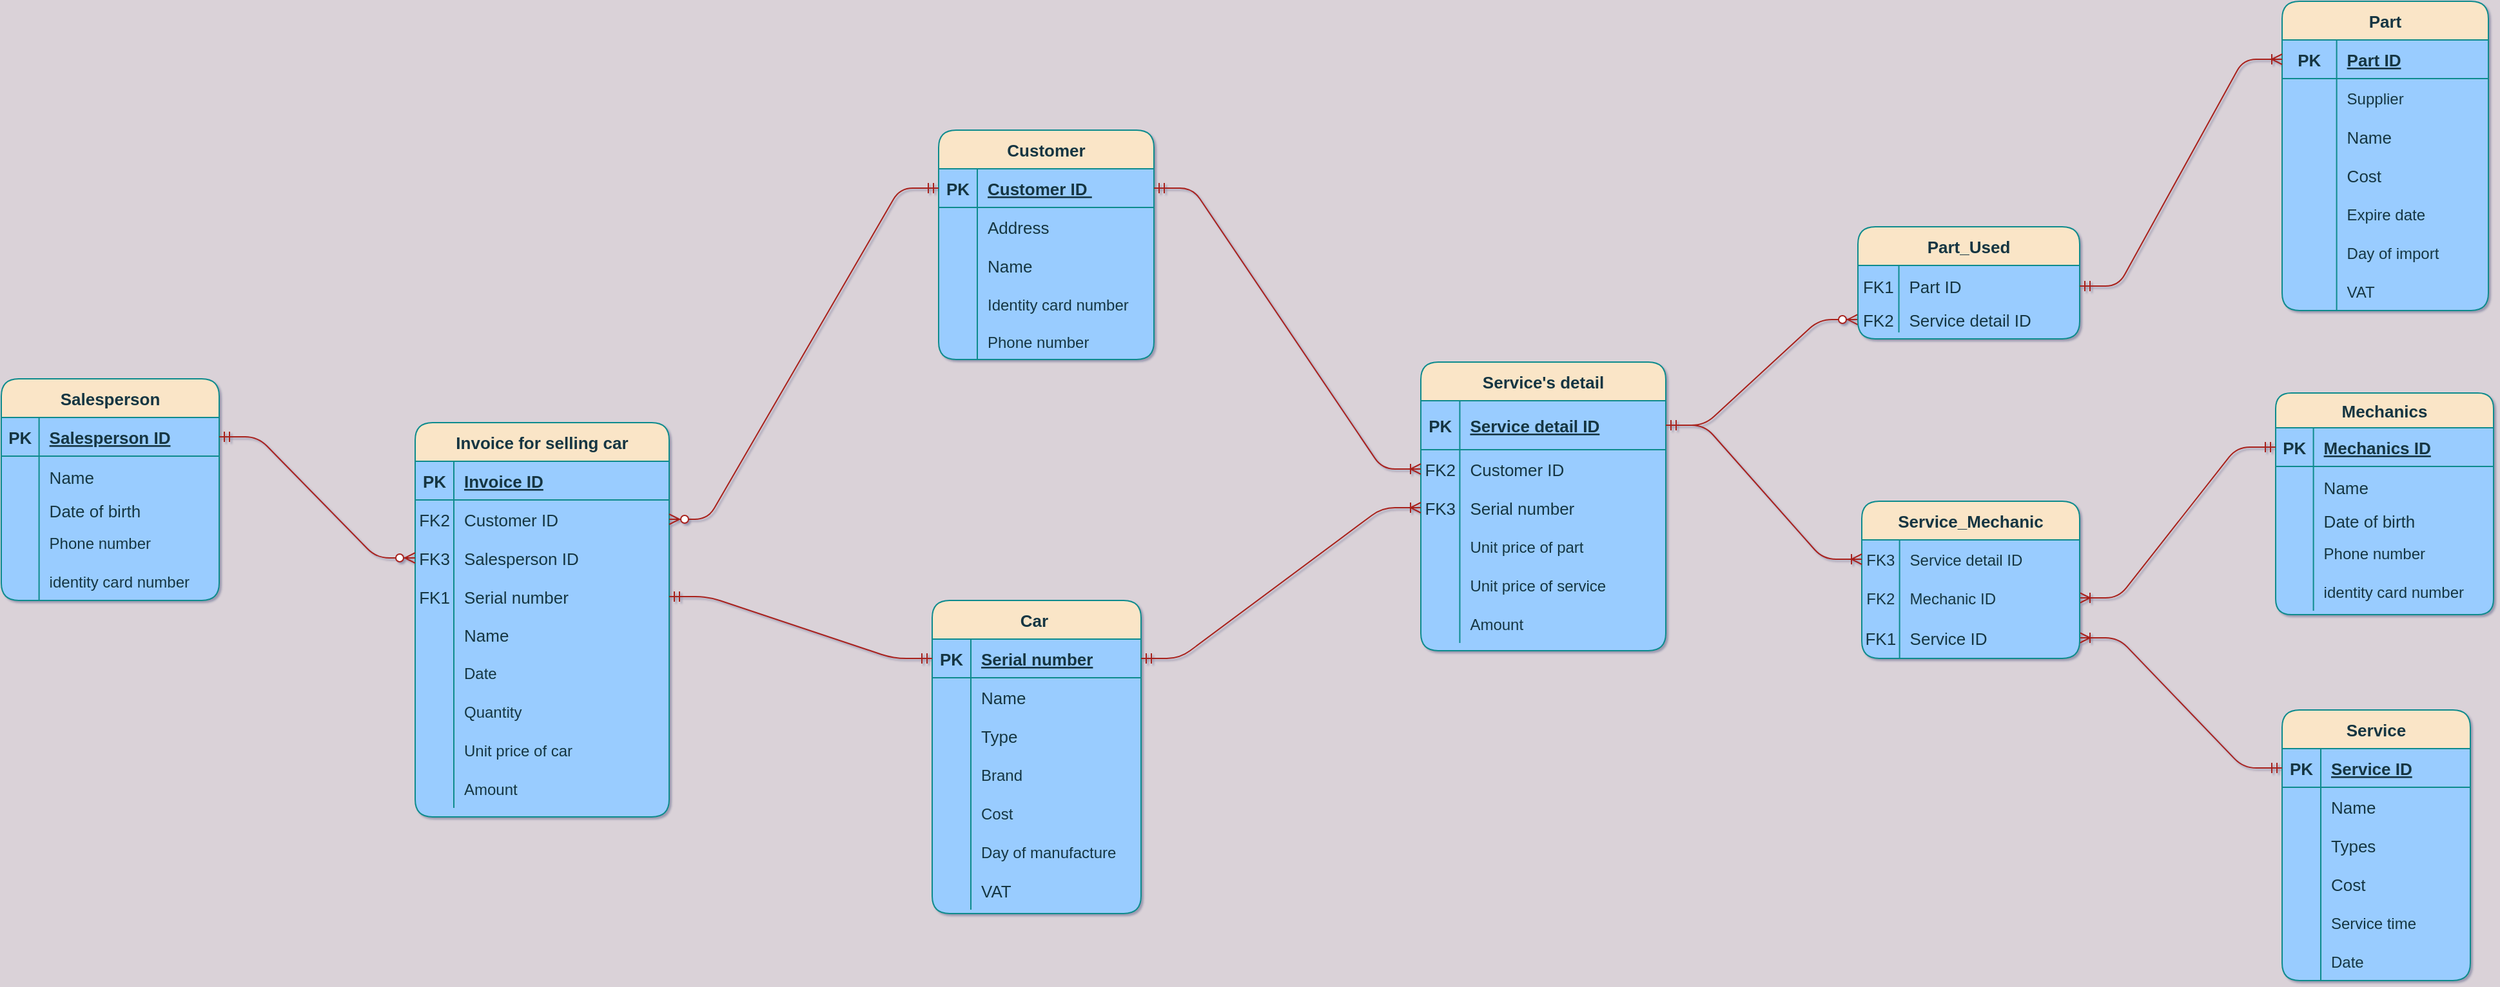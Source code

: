 <mxfile>
    <diagram id="CekpWcot58THP08m-kE-" name="Page-1">
        <mxGraphModel dx="161" dy="2567" grid="0" gridSize="5" guides="1" tooltips="1" connect="1" arrows="1" fold="1" page="0" pageScale="1" pageWidth="1100" pageHeight="850" background="#DAD2D8" math="0" shadow="1">
            <root>
                <mxCell id="0"/>
                <mxCell id="1" parent="0"/>
                <mxCell id="aqiyoFAsDoG5rErbGTqA-92" value="Salesperson" style="shape=table;startSize=30;container=1;collapsible=1;childLayout=tableLayout;fixedRows=1;rowLines=0;fontStyle=1;align=center;resizeLast=1;swimlaneFillColor=#99CCFF;fontSize=13;rounded=1;fillColor=#FAE5C7;strokeColor=#0F8B8D;fontColor=#143642;" parent="1" vertex="1">
                    <mxGeometry x="1221" y="-1399" width="169" height="172" as="geometry">
                        <mxRectangle x="1188.5" y="-1386" width="104" height="30" as="alternateBounds"/>
                    </mxGeometry>
                </mxCell>
                <mxCell id="aqiyoFAsDoG5rErbGTqA-93" value="" style="shape=partialRectangle;collapsible=0;dropTarget=0;pointerEvents=0;fillColor=none;top=0;left=0;bottom=1;right=0;points=[[0,0.5],[1,0.5]];portConstraint=eastwest;fontSize=13;rounded=1;strokeColor=#0F8B8D;fontColor=#143642;" parent="aqiyoFAsDoG5rErbGTqA-92" vertex="1">
                    <mxGeometry y="30" width="169" height="30" as="geometry"/>
                </mxCell>
                <mxCell id="aqiyoFAsDoG5rErbGTqA-94" value="PK" style="shape=partialRectangle;connectable=0;fillColor=none;top=0;left=0;bottom=0;right=0;fontStyle=1;overflow=hidden;fontSize=13;rounded=1;strokeColor=#0F8B8D;fontColor=#143642;" parent="aqiyoFAsDoG5rErbGTqA-93" vertex="1">
                    <mxGeometry width="29.307" height="30" as="geometry"/>
                </mxCell>
                <mxCell id="aqiyoFAsDoG5rErbGTqA-95" value="Salesperson ID" style="shape=partialRectangle;connectable=0;fillColor=none;top=0;left=0;bottom=0;right=0;align=left;spacingLeft=6;fontStyle=5;overflow=hidden;fontSize=13;rounded=1;strokeColor=#0F8B8D;fontColor=#143642;" parent="aqiyoFAsDoG5rErbGTqA-93" vertex="1">
                    <mxGeometry x="29.307" width="139.693" height="30" as="geometry"/>
                </mxCell>
                <mxCell id="aqiyoFAsDoG5rErbGTqA-102" value="" style="shape=partialRectangle;collapsible=0;dropTarget=0;pointerEvents=0;fillColor=none;top=0;left=0;bottom=0;right=0;points=[[0,0.5],[1,0.5]];portConstraint=eastwest;fontSize=13;rounded=1;strokeColor=#0F8B8D;fontColor=#143642;" parent="aqiyoFAsDoG5rErbGTqA-92" vertex="1">
                    <mxGeometry y="60" width="169" height="32" as="geometry"/>
                </mxCell>
                <mxCell id="aqiyoFAsDoG5rErbGTqA-103" value="" style="shape=partialRectangle;connectable=0;fillColor=none;top=0;left=0;bottom=0;right=0;editable=1;overflow=hidden;fontSize=13;rounded=1;strokeColor=#0F8B8D;fontColor=#143642;" parent="aqiyoFAsDoG5rErbGTqA-102" vertex="1">
                    <mxGeometry width="29.307" height="32" as="geometry"/>
                </mxCell>
                <mxCell id="aqiyoFAsDoG5rErbGTqA-104" value="Name" style="shape=partialRectangle;connectable=0;fillColor=none;top=0;left=0;bottom=0;right=0;align=left;spacingLeft=6;overflow=hidden;fontSize=13;rounded=1;strokeColor=#0F8B8D;fontColor=#143642;" parent="aqiyoFAsDoG5rErbGTqA-102" vertex="1">
                    <mxGeometry x="29.307" width="139.693" height="32" as="geometry"/>
                </mxCell>
                <mxCell id="aqiyoFAsDoG5rErbGTqA-99" value="" style="shape=partialRectangle;collapsible=0;dropTarget=0;pointerEvents=0;fillColor=none;top=0;left=0;bottom=0;right=0;points=[[0,0.5],[1,0.5]];portConstraint=eastwest;fontSize=13;rounded=1;strokeColor=#0F8B8D;fontColor=#143642;" parent="aqiyoFAsDoG5rErbGTqA-92" vertex="1">
                    <mxGeometry y="92" width="169" height="20" as="geometry"/>
                </mxCell>
                <mxCell id="aqiyoFAsDoG5rErbGTqA-100" value="" style="shape=partialRectangle;connectable=0;fillColor=none;top=0;left=0;bottom=0;right=0;editable=1;overflow=hidden;fontSize=13;rounded=1;strokeColor=#0F8B8D;fontColor=#143642;" parent="aqiyoFAsDoG5rErbGTqA-99" vertex="1">
                    <mxGeometry width="29.307" height="20" as="geometry"/>
                </mxCell>
                <mxCell id="aqiyoFAsDoG5rErbGTqA-101" value="Date of birth" style="shape=partialRectangle;connectable=0;fillColor=none;top=0;left=0;bottom=0;right=0;align=left;spacingLeft=6;overflow=hidden;fontSize=13;rounded=1;strokeColor=#0F8B8D;fontColor=#143642;" parent="aqiyoFAsDoG5rErbGTqA-99" vertex="1">
                    <mxGeometry x="29.307" width="139.693" height="20" as="geometry"/>
                </mxCell>
                <mxCell id="109" value="" style="shape=partialRectangle;collapsible=0;dropTarget=0;pointerEvents=0;fillColor=none;top=0;left=0;bottom=0;right=0;points=[[0,0.5],[1,0.5]];portConstraint=eastwest;rounded=1;sketch=0;strokeColor=#0F8B8D;fontColor=#143642;" parent="aqiyoFAsDoG5rErbGTqA-92" vertex="1">
                    <mxGeometry y="112" width="169" height="30" as="geometry"/>
                </mxCell>
                <mxCell id="110" value="" style="shape=partialRectangle;connectable=0;fillColor=none;top=0;left=0;bottom=0;right=0;editable=1;overflow=hidden;strokeColor=#0F8B8D;fontColor=#143642;" parent="109" vertex="1">
                    <mxGeometry width="29.307" height="30" as="geometry"/>
                </mxCell>
                <mxCell id="111" value="Phone number" style="shape=partialRectangle;connectable=0;fillColor=none;top=0;left=0;bottom=0;right=0;align=left;spacingLeft=6;overflow=hidden;strokeColor=#0F8B8D;fontColor=#143642;" parent="109" vertex="1">
                    <mxGeometry x="29.307" width="139.693" height="30" as="geometry"/>
                </mxCell>
                <mxCell id="112" value="" style="shape=partialRectangle;collapsible=0;dropTarget=0;pointerEvents=0;fillColor=none;top=0;left=0;bottom=0;right=0;points=[[0,0.5],[1,0.5]];portConstraint=eastwest;rounded=1;sketch=0;strokeColor=#0F8B8D;fontColor=#143642;" parent="aqiyoFAsDoG5rErbGTqA-92" vertex="1">
                    <mxGeometry y="142" width="169" height="30" as="geometry"/>
                </mxCell>
                <mxCell id="113" value="" style="shape=partialRectangle;connectable=0;fillColor=none;top=0;left=0;bottom=0;right=0;editable=1;overflow=hidden;strokeColor=#0F8B8D;fontColor=#143642;" parent="112" vertex="1">
                    <mxGeometry width="29.307" height="30" as="geometry"/>
                </mxCell>
                <mxCell id="114" value="identity card number" style="shape=partialRectangle;connectable=0;fillColor=none;top=0;left=0;bottom=0;right=0;align=left;spacingLeft=6;overflow=hidden;strokeColor=#0F8B8D;fontColor=#143642;" parent="112" vertex="1">
                    <mxGeometry x="29.307" width="139.693" height="30" as="geometry"/>
                </mxCell>
                <mxCell id="aqiyoFAsDoG5rErbGTqA-105" value="Customer" style="shape=table;startSize=30;container=1;collapsible=1;childLayout=tableLayout;fixedRows=1;rowLines=0;fontStyle=1;align=center;resizeLast=1;swimlaneFillColor=#99CCFF;fontSize=13;rounded=1;fillColor=#FAE5C7;strokeColor=#0F8B8D;fontColor=#143642;" parent="1" vertex="1">
                    <mxGeometry x="1948" y="-1592.04" width="167" height="178.039" as="geometry">
                        <mxRectangle x="1813" y="-1167" width="88" height="30" as="alternateBounds"/>
                    </mxGeometry>
                </mxCell>
                <mxCell id="aqiyoFAsDoG5rErbGTqA-106" value="" style="shape=partialRectangle;collapsible=0;dropTarget=0;pointerEvents=0;fillColor=none;top=0;left=0;bottom=1;right=0;points=[[0,0.5],[1,0.5]];portConstraint=eastwest;fontSize=13;rounded=1;strokeColor=#0F8B8D;fontColor=#143642;" parent="aqiyoFAsDoG5rErbGTqA-105" vertex="1">
                    <mxGeometry y="30" width="167" height="30" as="geometry"/>
                </mxCell>
                <mxCell id="aqiyoFAsDoG5rErbGTqA-107" value="PK" style="shape=partialRectangle;connectable=0;fillColor=none;top=0;left=0;bottom=0;right=0;fontStyle=1;overflow=hidden;fontSize=13;rounded=1;strokeColor=#0F8B8D;fontColor=#143642;" parent="aqiyoFAsDoG5rErbGTqA-106" vertex="1">
                    <mxGeometry width="30" height="30" as="geometry"/>
                </mxCell>
                <mxCell id="aqiyoFAsDoG5rErbGTqA-108" value="Customer ID " style="shape=partialRectangle;connectable=0;fillColor=none;top=0;left=0;bottom=0;right=0;align=left;spacingLeft=6;fontStyle=5;overflow=hidden;fontSize=13;rounded=1;strokeColor=#0F8B8D;fontColor=#143642;" parent="aqiyoFAsDoG5rErbGTqA-106" vertex="1">
                    <mxGeometry x="30" width="137" height="30" as="geometry"/>
                </mxCell>
                <mxCell id="aqiyoFAsDoG5rErbGTqA-112" value="" style="shape=partialRectangle;collapsible=0;dropTarget=0;pointerEvents=0;fillColor=none;top=0;left=0;bottom=0;right=0;points=[[0,0.5],[1,0.5]];portConstraint=eastwest;fontSize=13;rounded=1;strokeColor=#0F8B8D;fontColor=#143642;" parent="aqiyoFAsDoG5rErbGTqA-105" vertex="1">
                    <mxGeometry y="60" width="167" height="30" as="geometry"/>
                </mxCell>
                <mxCell id="aqiyoFAsDoG5rErbGTqA-113" value="" style="shape=partialRectangle;connectable=0;fillColor=none;top=0;left=0;bottom=0;right=0;editable=1;overflow=hidden;fontSize=13;rounded=1;strokeColor=#0F8B8D;fontColor=#143642;" parent="aqiyoFAsDoG5rErbGTqA-112" vertex="1">
                    <mxGeometry width="30" height="30" as="geometry"/>
                </mxCell>
                <mxCell id="aqiyoFAsDoG5rErbGTqA-114" value="Address" style="shape=partialRectangle;connectable=0;fillColor=none;top=0;left=0;bottom=0;right=0;align=left;spacingLeft=6;overflow=hidden;fontSize=13;rounded=1;strokeColor=#0F8B8D;fontColor=#143642;" parent="aqiyoFAsDoG5rErbGTqA-112" vertex="1">
                    <mxGeometry x="30" width="137" height="30" as="geometry"/>
                </mxCell>
                <mxCell id="aqiyoFAsDoG5rErbGTqA-115" value="" style="shape=partialRectangle;collapsible=0;dropTarget=0;pointerEvents=0;fillColor=none;top=0;left=0;bottom=0;right=0;points=[[0,0.5],[1,0.5]];portConstraint=eastwest;fontSize=13;rounded=1;strokeColor=#0F8B8D;fontColor=#143642;" parent="aqiyoFAsDoG5rErbGTqA-105" vertex="1">
                    <mxGeometry y="90" width="167" height="30" as="geometry"/>
                </mxCell>
                <mxCell id="aqiyoFAsDoG5rErbGTqA-116" value="" style="shape=partialRectangle;connectable=0;fillColor=none;top=0;left=0;bottom=0;right=0;editable=1;overflow=hidden;fontSize=13;rounded=1;strokeColor=#0F8B8D;fontColor=#143642;" parent="aqiyoFAsDoG5rErbGTqA-115" vertex="1">
                    <mxGeometry width="30" height="30" as="geometry"/>
                </mxCell>
                <mxCell id="aqiyoFAsDoG5rErbGTqA-117" value="Name" style="shape=partialRectangle;connectable=0;fillColor=none;top=0;left=0;bottom=0;right=0;align=left;spacingLeft=6;overflow=hidden;fontSize=13;rounded=1;strokeColor=#0F8B8D;fontColor=#143642;" parent="aqiyoFAsDoG5rErbGTqA-115" vertex="1">
                    <mxGeometry x="30" width="137" height="30" as="geometry"/>
                </mxCell>
                <mxCell id="125" value="" style="shape=partialRectangle;collapsible=0;dropTarget=0;pointerEvents=0;fillColor=none;top=0;left=0;bottom=0;right=0;points=[[0,0.5],[1,0.5]];portConstraint=eastwest;rounded=1;sketch=0;strokeColor=#0F8B8D;fontColor=#143642;" parent="aqiyoFAsDoG5rErbGTqA-105" vertex="1">
                    <mxGeometry y="120" width="167" height="30" as="geometry"/>
                </mxCell>
                <mxCell id="126" value="" style="shape=partialRectangle;connectable=0;fillColor=none;top=0;left=0;bottom=0;right=0;editable=1;overflow=hidden;strokeColor=#0F8B8D;fontColor=#143642;" parent="125" vertex="1">
                    <mxGeometry width="30" height="30" as="geometry"/>
                </mxCell>
                <mxCell id="127" value="Identity card number" style="shape=partialRectangle;connectable=0;fillColor=none;top=0;left=0;bottom=0;right=0;align=left;spacingLeft=6;overflow=hidden;strokeColor=#0F8B8D;fontColor=#143642;" parent="125" vertex="1">
                    <mxGeometry x="30" width="137" height="30" as="geometry"/>
                </mxCell>
                <mxCell id="45" value="" style="shape=partialRectangle;collapsible=0;dropTarget=0;pointerEvents=0;fillColor=none;top=0;left=0;bottom=0;right=0;points=[[0,0.5],[1,0.5]];portConstraint=eastwest;strokeColor=#0F8B8D;fontColor=#143642;" parent="aqiyoFAsDoG5rErbGTqA-105" vertex="1">
                    <mxGeometry y="150" width="167" height="28" as="geometry"/>
                </mxCell>
                <mxCell id="46" value="" style="shape=partialRectangle;connectable=0;fillColor=none;top=0;left=0;bottom=0;right=0;editable=1;overflow=hidden;strokeColor=#0F8B8D;fontColor=#143642;" parent="45" vertex="1">
                    <mxGeometry width="30" height="28" as="geometry"/>
                </mxCell>
                <mxCell id="47" value="Phone number" style="shape=partialRectangle;connectable=0;fillColor=none;top=0;left=0;bottom=0;right=0;align=left;spacingLeft=6;overflow=hidden;strokeColor=#0F8B8D;fontColor=#143642;" parent="45" vertex="1">
                    <mxGeometry x="30" width="137" height="28" as="geometry"/>
                </mxCell>
                <mxCell id="aqiyoFAsDoG5rErbGTqA-118" value="Car " style="shape=table;startSize=30;container=1;collapsible=1;childLayout=tableLayout;fixedRows=1;rowLines=0;fontStyle=1;align=center;resizeLast=1;shadow=0;swimlaneFillColor=#99CCFF;fontSize=13;rounded=1;fillColor=#FAE5C7;strokeColor=#0F8B8D;fontColor=#143642;" parent="1" vertex="1">
                    <mxGeometry x="1943" y="-1227" width="162" height="243" as="geometry">
                        <mxRectangle x="1534" y="-1290" width="99" height="30" as="alternateBounds"/>
                    </mxGeometry>
                </mxCell>
                <mxCell id="aqiyoFAsDoG5rErbGTqA-119" value="" style="shape=partialRectangle;collapsible=0;dropTarget=0;pointerEvents=0;fillColor=none;top=0;left=0;bottom=1;right=0;points=[[0,0.5],[1,0.5]];portConstraint=eastwest;fontSize=13;rounded=1;strokeColor=#0F8B8D;fontColor=#143642;" parent="aqiyoFAsDoG5rErbGTqA-118" vertex="1">
                    <mxGeometry y="30" width="162" height="30" as="geometry"/>
                </mxCell>
                <mxCell id="aqiyoFAsDoG5rErbGTqA-120" value="PK" style="shape=partialRectangle;connectable=0;fillColor=none;top=0;left=0;bottom=0;right=0;fontStyle=1;overflow=hidden;fontSize=13;rounded=1;strokeColor=#0F8B8D;fontColor=#143642;" parent="aqiyoFAsDoG5rErbGTqA-119" vertex="1">
                    <mxGeometry width="30" height="30" as="geometry"/>
                </mxCell>
                <mxCell id="aqiyoFAsDoG5rErbGTqA-121" value="Serial number" style="shape=partialRectangle;connectable=0;fillColor=none;top=0;left=0;bottom=0;right=0;align=left;spacingLeft=6;fontStyle=5;overflow=hidden;fontSize=13;rounded=1;strokeColor=#0F8B8D;fontColor=#143642;" parent="aqiyoFAsDoG5rErbGTqA-119" vertex="1">
                    <mxGeometry x="30" width="132" height="30" as="geometry"/>
                </mxCell>
                <mxCell id="aqiyoFAsDoG5rErbGTqA-128" value="" style="shape=partialRectangle;collapsible=0;dropTarget=0;pointerEvents=0;fillColor=none;top=0;left=0;bottom=0;right=0;points=[[0,0.5],[1,0.5]];portConstraint=eastwest;fontSize=13;rounded=1;strokeColor=#0F8B8D;fontColor=#143642;" parent="aqiyoFAsDoG5rErbGTqA-118" vertex="1">
                    <mxGeometry y="60" width="162" height="30" as="geometry"/>
                </mxCell>
                <mxCell id="aqiyoFAsDoG5rErbGTqA-129" value="" style="shape=partialRectangle;connectable=0;fillColor=none;top=0;left=0;bottom=0;right=0;editable=1;overflow=hidden;fontSize=13;rounded=1;strokeColor=#0F8B8D;fontColor=#143642;" parent="aqiyoFAsDoG5rErbGTqA-128" vertex="1">
                    <mxGeometry width="30" height="30" as="geometry"/>
                </mxCell>
                <mxCell id="aqiyoFAsDoG5rErbGTqA-130" value="Name" style="shape=partialRectangle;connectable=0;fillColor=none;top=0;left=0;bottom=0;right=0;align=left;spacingLeft=6;overflow=hidden;fontSize=13;rounded=1;strokeColor=#0F8B8D;fontColor=#143642;" parent="aqiyoFAsDoG5rErbGTqA-128" vertex="1">
                    <mxGeometry x="30" width="132" height="30" as="geometry"/>
                </mxCell>
                <mxCell id="aqiyoFAsDoG5rErbGTqA-125" value="" style="shape=partialRectangle;collapsible=0;dropTarget=0;pointerEvents=0;fillColor=none;top=0;left=0;bottom=0;right=0;points=[[0,0.5],[1,0.5]];portConstraint=eastwest;fontSize=13;rounded=1;strokeColor=#0F8B8D;fontColor=#143642;" parent="aqiyoFAsDoG5rErbGTqA-118" vertex="1">
                    <mxGeometry y="90" width="162" height="30" as="geometry"/>
                </mxCell>
                <mxCell id="aqiyoFAsDoG5rErbGTqA-126" value="" style="shape=partialRectangle;connectable=0;fillColor=none;top=0;left=0;bottom=0;right=0;editable=1;overflow=hidden;fontSize=13;rounded=1;strokeColor=#0F8B8D;fontColor=#143642;" parent="aqiyoFAsDoG5rErbGTqA-125" vertex="1">
                    <mxGeometry width="30" height="30" as="geometry"/>
                </mxCell>
                <mxCell id="aqiyoFAsDoG5rErbGTqA-127" value="Type" style="shape=partialRectangle;connectable=0;fillColor=none;top=0;left=0;bottom=0;right=0;align=left;spacingLeft=6;overflow=hidden;fontSize=13;rounded=1;strokeColor=#0F8B8D;fontColor=#143642;" parent="aqiyoFAsDoG5rErbGTqA-125" vertex="1">
                    <mxGeometry x="30" width="132" height="30" as="geometry"/>
                </mxCell>
                <mxCell id="49" value="" style="shape=partialRectangle;collapsible=0;dropTarget=0;pointerEvents=0;fillColor=none;top=0;left=0;bottom=0;right=0;points=[[0,0.5],[1,0.5]];portConstraint=eastwest;strokeColor=#0F8B8D;fontColor=#143642;" parent="aqiyoFAsDoG5rErbGTqA-118" vertex="1">
                    <mxGeometry y="120" width="162" height="30" as="geometry"/>
                </mxCell>
                <mxCell id="50" value="" style="shape=partialRectangle;connectable=0;fillColor=none;top=0;left=0;bottom=0;right=0;editable=1;overflow=hidden;strokeColor=#0F8B8D;fontColor=#143642;" parent="49" vertex="1">
                    <mxGeometry width="30" height="30" as="geometry"/>
                </mxCell>
                <mxCell id="51" value="Brand" style="shape=partialRectangle;connectable=0;fillColor=none;top=0;left=0;bottom=0;right=0;align=left;spacingLeft=6;overflow=hidden;strokeColor=#0F8B8D;fontColor=#143642;" parent="49" vertex="1">
                    <mxGeometry x="30" width="132" height="30" as="geometry"/>
                </mxCell>
                <mxCell id="99" value="" style="shape=partialRectangle;collapsible=0;dropTarget=0;pointerEvents=0;fillColor=none;top=0;left=0;bottom=0;right=0;points=[[0,0.5],[1,0.5]];portConstraint=eastwest;rounded=1;sketch=0;strokeColor=#0F8B8D;fontColor=#143642;" parent="aqiyoFAsDoG5rErbGTqA-118" vertex="1">
                    <mxGeometry y="150" width="162" height="30" as="geometry"/>
                </mxCell>
                <mxCell id="100" value="" style="shape=partialRectangle;connectable=0;fillColor=none;top=0;left=0;bottom=0;right=0;editable=1;overflow=hidden;strokeColor=#0F8B8D;fontColor=#143642;" parent="99" vertex="1">
                    <mxGeometry width="30" height="30" as="geometry"/>
                </mxCell>
                <mxCell id="101" value="Cost" style="shape=partialRectangle;connectable=0;fillColor=none;top=0;left=0;bottom=0;right=0;align=left;spacingLeft=6;overflow=hidden;strokeColor=#0F8B8D;fontColor=#143642;" parent="99" vertex="1">
                    <mxGeometry x="30" width="132" height="30" as="geometry"/>
                </mxCell>
                <mxCell id="103" value="" style="shape=partialRectangle;collapsible=0;dropTarget=0;pointerEvents=0;fillColor=none;top=0;left=0;bottom=0;right=0;points=[[0,0.5],[1,0.5]];portConstraint=eastwest;strokeColor=#0F8B8D;fontColor=#143642;" parent="aqiyoFAsDoG5rErbGTqA-118" vertex="1">
                    <mxGeometry y="180" width="162" height="30" as="geometry"/>
                </mxCell>
                <mxCell id="104" value="" style="shape=partialRectangle;connectable=0;fillColor=none;top=0;left=0;bottom=0;right=0;editable=1;overflow=hidden;strokeColor=#0F8B8D;fontColor=#143642;" parent="103" vertex="1">
                    <mxGeometry width="30" height="30" as="geometry"/>
                </mxCell>
                <mxCell id="105" value="Day of manufacture" style="shape=partialRectangle;connectable=0;fillColor=none;top=0;left=0;bottom=0;right=0;align=left;spacingLeft=6;overflow=hidden;strokeColor=#0F8B8D;fontColor=#143642;" parent="103" vertex="1">
                    <mxGeometry x="30" width="132" height="30" as="geometry"/>
                </mxCell>
                <mxCell id="aqiyoFAsDoG5rErbGTqA-122" value="" style="shape=partialRectangle;collapsible=0;dropTarget=0;pointerEvents=0;fillColor=none;top=0;left=0;bottom=0;right=0;points=[[0,0.5],[1,0.5]];portConstraint=eastwest;fontSize=13;rounded=1;strokeColor=#0F8B8D;fontColor=#143642;" parent="aqiyoFAsDoG5rErbGTqA-118" vertex="1">
                    <mxGeometry y="210" width="162" height="30" as="geometry"/>
                </mxCell>
                <mxCell id="aqiyoFAsDoG5rErbGTqA-123" value="" style="shape=partialRectangle;connectable=0;fillColor=none;top=0;left=0;bottom=0;right=0;editable=1;overflow=hidden;fontSize=13;rounded=1;strokeColor=#0F8B8D;fontColor=#143642;" parent="aqiyoFAsDoG5rErbGTqA-122" vertex="1">
                    <mxGeometry width="30" height="30" as="geometry"/>
                </mxCell>
                <mxCell id="aqiyoFAsDoG5rErbGTqA-124" value="VAT" style="shape=partialRectangle;connectable=0;fillColor=none;top=0;left=0;bottom=0;right=0;align=left;spacingLeft=6;overflow=hidden;fontSize=13;rounded=1;strokeColor=#0F8B8D;fontColor=#143642;" parent="aqiyoFAsDoG5rErbGTqA-122" vertex="1">
                    <mxGeometry x="30" width="132" height="30" as="geometry"/>
                </mxCell>
                <mxCell id="aqiyoFAsDoG5rErbGTqA-133" value="Invoice for selling car" style="shape=table;startSize=30;container=1;collapsible=1;childLayout=tableLayout;fixedRows=1;rowLines=0;fontStyle=1;align=center;resizeLast=1;shadow=0;swimlaneFillColor=#99CCFF;fontSize=13;rounded=1;fillColor=#FAE5C7;strokeColor=#0F8B8D;fontColor=#143642;" parent="1" vertex="1">
                    <mxGeometry x="1542" y="-1365" width="197" height="306" as="geometry">
                        <mxRectangle x="1195.5" y="-1171" width="80" height="30" as="alternateBounds"/>
                    </mxGeometry>
                </mxCell>
                <mxCell id="aqiyoFAsDoG5rErbGTqA-134" value="" style="shape=partialRectangle;collapsible=0;dropTarget=0;pointerEvents=0;fillColor=none;top=0;left=0;bottom=1;right=0;points=[[0,0.5],[1,0.5]];portConstraint=eastwest;fontSize=13;rounded=1;strokeColor=#0F8B8D;fontColor=#143642;" parent="aqiyoFAsDoG5rErbGTqA-133" vertex="1">
                    <mxGeometry y="30" width="197" height="30" as="geometry"/>
                </mxCell>
                <mxCell id="aqiyoFAsDoG5rErbGTqA-135" value="PK" style="shape=partialRectangle;connectable=0;fillColor=none;top=0;left=0;bottom=0;right=0;fontStyle=1;overflow=hidden;fontSize=13;rounded=1;strokeColor=#0F8B8D;fontColor=#143642;" parent="aqiyoFAsDoG5rErbGTqA-134" vertex="1">
                    <mxGeometry width="30" height="30" as="geometry"/>
                </mxCell>
                <mxCell id="aqiyoFAsDoG5rErbGTqA-136" value="Invoice ID" style="shape=partialRectangle;connectable=0;fillColor=none;top=0;left=0;bottom=0;right=0;align=left;spacingLeft=6;fontStyle=5;overflow=hidden;fontSize=13;rounded=1;strokeColor=#0F8B8D;fontColor=#143642;" parent="aqiyoFAsDoG5rErbGTqA-134" vertex="1">
                    <mxGeometry x="30" width="167" height="30" as="geometry"/>
                </mxCell>
                <mxCell id="aqiyoFAsDoG5rErbGTqA-143" value="" style="shape=partialRectangle;collapsible=0;dropTarget=0;pointerEvents=0;fillColor=none;top=0;left=0;bottom=0;right=0;points=[[0,0.5],[1,0.5]];portConstraint=eastwest;fontSize=13;rounded=1;strokeColor=#0F8B8D;fontColor=#143642;" parent="aqiyoFAsDoG5rErbGTqA-133" vertex="1">
                    <mxGeometry y="60" width="197" height="30" as="geometry"/>
                </mxCell>
                <mxCell id="aqiyoFAsDoG5rErbGTqA-144" value="FK2" style="shape=partialRectangle;connectable=0;fillColor=none;top=0;left=0;bottom=0;right=0;editable=1;overflow=hidden;fontSize=13;rounded=1;strokeColor=#0F8B8D;fontColor=#143642;" parent="aqiyoFAsDoG5rErbGTqA-143" vertex="1">
                    <mxGeometry width="30" height="30" as="geometry"/>
                </mxCell>
                <mxCell id="aqiyoFAsDoG5rErbGTqA-145" value="Customer ID" style="shape=partialRectangle;connectable=0;fillColor=none;top=0;left=0;bottom=0;right=0;align=left;spacingLeft=6;overflow=hidden;fontSize=13;rounded=1;strokeColor=#0F8B8D;fontColor=#143642;" parent="aqiyoFAsDoG5rErbGTqA-143" vertex="1">
                    <mxGeometry x="30" width="167" height="30" as="geometry"/>
                </mxCell>
                <mxCell id="aqiyoFAsDoG5rErbGTqA-146" value="" style="shape=partialRectangle;collapsible=0;dropTarget=0;pointerEvents=0;fillColor=none;top=0;left=0;bottom=0;right=0;points=[[0,0.5],[1,0.5]];portConstraint=eastwest;shadow=0;fontSize=13;rounded=1;strokeColor=#0F8B8D;fontColor=#143642;" parent="aqiyoFAsDoG5rErbGTqA-133" vertex="1">
                    <mxGeometry y="90" width="197" height="30" as="geometry"/>
                </mxCell>
                <mxCell id="aqiyoFAsDoG5rErbGTqA-147" value="FK3" style="shape=partialRectangle;connectable=0;fillColor=none;top=0;left=0;bottom=0;right=0;editable=1;overflow=hidden;fontSize=13;rounded=1;strokeColor=#0F8B8D;fontColor=#143642;" parent="aqiyoFAsDoG5rErbGTqA-146" vertex="1">
                    <mxGeometry width="30" height="30" as="geometry"/>
                </mxCell>
                <mxCell id="aqiyoFAsDoG5rErbGTqA-148" value="Salesperson ID" style="shape=partialRectangle;connectable=0;fillColor=none;top=0;left=0;bottom=0;right=0;align=left;spacingLeft=6;overflow=hidden;fontSize=13;rounded=1;strokeColor=#0F8B8D;fontColor=#143642;" parent="aqiyoFAsDoG5rErbGTqA-146" vertex="1">
                    <mxGeometry x="30" width="167" height="30" as="geometry"/>
                </mxCell>
                <mxCell id="aqiyoFAsDoG5rErbGTqA-137" value="" style="shape=partialRectangle;collapsible=0;dropTarget=0;pointerEvents=0;fillColor=none;top=0;left=0;bottom=0;right=0;points=[[0,0.5],[1,0.5]];portConstraint=eastwest;fontSize=13;rounded=1;strokeColor=#0F8B8D;fontColor=#143642;" parent="aqiyoFAsDoG5rErbGTqA-133" vertex="1">
                    <mxGeometry y="120" width="197" height="30" as="geometry"/>
                </mxCell>
                <mxCell id="aqiyoFAsDoG5rErbGTqA-138" value="FK1" style="shape=partialRectangle;connectable=0;fillColor=none;top=0;left=0;bottom=0;right=0;editable=1;overflow=hidden;fontSize=13;rounded=1;strokeColor=#0F8B8D;fontColor=#143642;" parent="aqiyoFAsDoG5rErbGTqA-137" vertex="1">
                    <mxGeometry width="30" height="30" as="geometry"/>
                </mxCell>
                <mxCell id="aqiyoFAsDoG5rErbGTqA-139" value="Serial number" style="shape=partialRectangle;connectable=0;fillColor=none;top=0;left=0;bottom=0;right=0;align=left;spacingLeft=6;overflow=hidden;fontSize=13;rounded=1;strokeColor=#0F8B8D;fontColor=#143642;" parent="aqiyoFAsDoG5rErbGTqA-137" vertex="1">
                    <mxGeometry x="30" width="167" height="30" as="geometry"/>
                </mxCell>
                <mxCell id="aqiyoFAsDoG5rErbGTqA-140" value="" style="shape=partialRectangle;collapsible=0;dropTarget=0;pointerEvents=0;fillColor=none;top=0;left=0;bottom=0;right=0;points=[[0,0.5],[1,0.5]];portConstraint=eastwest;fontSize=13;rounded=1;strokeColor=#0F8B8D;fontColor=#143642;" parent="aqiyoFAsDoG5rErbGTqA-133" vertex="1">
                    <mxGeometry y="150" width="197" height="29" as="geometry"/>
                </mxCell>
                <mxCell id="aqiyoFAsDoG5rErbGTqA-141" value="" style="shape=partialRectangle;connectable=0;fillColor=none;top=0;left=0;bottom=0;right=0;editable=1;overflow=hidden;fontSize=13;rounded=1;strokeColor=#0F8B8D;fontColor=#143642;" parent="aqiyoFAsDoG5rErbGTqA-140" vertex="1">
                    <mxGeometry width="30" height="29" as="geometry"/>
                </mxCell>
                <mxCell id="aqiyoFAsDoG5rErbGTqA-142" value="Name" style="shape=partialRectangle;connectable=0;fillColor=none;top=0;left=0;bottom=0;right=0;align=left;spacingLeft=6;overflow=hidden;fontSize=13;rounded=1;strokeColor=#0F8B8D;fontColor=#143642;" parent="aqiyoFAsDoG5rErbGTqA-140" vertex="1">
                    <mxGeometry x="30" width="167" height="29" as="geometry"/>
                </mxCell>
                <mxCell id="177" value="" style="shape=partialRectangle;collapsible=0;dropTarget=0;pointerEvents=0;fillColor=none;top=0;left=0;bottom=0;right=0;points=[[0,0.5],[1,0.5]];portConstraint=eastwest;rounded=1;sketch=0;strokeColor=#0F8B8D;fontColor=#143642;" parent="aqiyoFAsDoG5rErbGTqA-133" vertex="1">
                    <mxGeometry y="179" width="197" height="30" as="geometry"/>
                </mxCell>
                <mxCell id="178" value="" style="shape=partialRectangle;connectable=0;fillColor=none;top=0;left=0;bottom=0;right=0;editable=1;overflow=hidden;strokeColor=#0F8B8D;fontColor=#143642;" parent="177" vertex="1">
                    <mxGeometry width="30" height="30" as="geometry"/>
                </mxCell>
                <mxCell id="179" value="Date" style="shape=partialRectangle;connectable=0;fillColor=none;top=0;left=0;bottom=0;right=0;align=left;spacingLeft=6;overflow=hidden;strokeColor=#0F8B8D;fontColor=#143642;" parent="177" vertex="1">
                    <mxGeometry x="30" width="167" height="30" as="geometry"/>
                </mxCell>
                <mxCell id="171" value="" style="shape=partialRectangle;collapsible=0;dropTarget=0;pointerEvents=0;fillColor=none;top=0;left=0;bottom=0;right=0;points=[[0,0.5],[1,0.5]];portConstraint=eastwest;rounded=1;sketch=0;strokeColor=#0F8B8D;fontColor=#143642;" parent="aqiyoFAsDoG5rErbGTqA-133" vertex="1">
                    <mxGeometry y="209" width="197" height="30" as="geometry"/>
                </mxCell>
                <mxCell id="172" value="" style="shape=partialRectangle;connectable=0;fillColor=none;top=0;left=0;bottom=0;right=0;editable=1;overflow=hidden;strokeColor=#0F8B8D;fontColor=#143642;" parent="171" vertex="1">
                    <mxGeometry width="30" height="30" as="geometry"/>
                </mxCell>
                <mxCell id="173" value="Quantity" style="shape=partialRectangle;connectable=0;fillColor=none;top=0;left=0;bottom=0;right=0;align=left;spacingLeft=6;overflow=hidden;strokeColor=#0F8B8D;fontColor=#143642;" parent="171" vertex="1">
                    <mxGeometry x="30" width="167" height="30" as="geometry"/>
                </mxCell>
                <mxCell id="174" value="" style="shape=partialRectangle;collapsible=0;dropTarget=0;pointerEvents=0;fillColor=none;top=0;left=0;bottom=0;right=0;points=[[0,0.5],[1,0.5]];portConstraint=eastwest;rounded=1;sketch=0;strokeColor=#0F8B8D;fontColor=#143642;" parent="aqiyoFAsDoG5rErbGTqA-133" vertex="1">
                    <mxGeometry y="239" width="197" height="30" as="geometry"/>
                </mxCell>
                <mxCell id="175" value="" style="shape=partialRectangle;connectable=0;fillColor=none;top=0;left=0;bottom=0;right=0;editable=1;overflow=hidden;strokeColor=#0F8B8D;fontColor=#143642;" parent="174" vertex="1">
                    <mxGeometry width="30" height="30" as="geometry"/>
                </mxCell>
                <mxCell id="176" value="Unit price of car" style="shape=partialRectangle;connectable=0;fillColor=none;top=0;left=0;bottom=0;right=0;align=left;spacingLeft=6;overflow=hidden;strokeColor=#0F8B8D;fontColor=#143642;" parent="174" vertex="1">
                    <mxGeometry x="30" width="167" height="30" as="geometry"/>
                </mxCell>
                <mxCell id="180" value="" style="shape=partialRectangle;collapsible=0;dropTarget=0;pointerEvents=0;fillColor=none;top=0;left=0;bottom=0;right=0;points=[[0,0.5],[1,0.5]];portConstraint=eastwest;rounded=1;sketch=0;strokeColor=#0F8B8D;fontColor=#143642;" parent="aqiyoFAsDoG5rErbGTqA-133" vertex="1">
                    <mxGeometry y="269" width="197" height="30" as="geometry"/>
                </mxCell>
                <mxCell id="181" value="" style="shape=partialRectangle;connectable=0;fillColor=none;top=0;left=0;bottom=0;right=0;editable=1;overflow=hidden;strokeColor=#0F8B8D;fontColor=#143642;" parent="180" vertex="1">
                    <mxGeometry width="30" height="30" as="geometry"/>
                </mxCell>
                <mxCell id="182" value="Amount" style="shape=partialRectangle;connectable=0;fillColor=none;top=0;left=0;bottom=0;right=0;align=left;spacingLeft=6;overflow=hidden;strokeColor=#0F8B8D;fontColor=#143642;" parent="180" vertex="1">
                    <mxGeometry x="30" width="167" height="30" as="geometry"/>
                </mxCell>
                <mxCell id="aqiyoFAsDoG5rErbGTqA-167" value="Service" style="shape=table;startSize=30;container=1;collapsible=1;childLayout=tableLayout;fixedRows=1;rowLines=0;fontStyle=1;align=center;resizeLast=1;shadow=0;swimlaneFillColor=#99CCFF;fontSize=13;rounded=1;fillColor=#FAE5C7;strokeColor=#0F8B8D;fontColor=#143642;" parent="1" vertex="1">
                    <mxGeometry x="2990" y="-1142" width="146" height="210" as="geometry">
                        <mxRectangle x="1674" y="-955" width="90" height="30" as="alternateBounds"/>
                    </mxGeometry>
                </mxCell>
                <mxCell id="aqiyoFAsDoG5rErbGTqA-168" value="" style="shape=partialRectangle;collapsible=0;dropTarget=0;pointerEvents=0;fillColor=none;top=0;left=0;bottom=1;right=0;points=[[0,0.5],[1,0.5]];portConstraint=eastwest;fontSize=13;rounded=1;strokeColor=#0F8B8D;fontColor=#143642;" parent="aqiyoFAsDoG5rErbGTqA-167" vertex="1">
                    <mxGeometry y="30" width="146" height="30" as="geometry"/>
                </mxCell>
                <mxCell id="aqiyoFAsDoG5rErbGTqA-169" value="PK" style="shape=partialRectangle;connectable=0;fillColor=none;top=0;left=0;bottom=0;right=0;fontStyle=1;overflow=hidden;fontSize=13;rounded=1;strokeColor=#0F8B8D;fontColor=#143642;" parent="aqiyoFAsDoG5rErbGTqA-168" vertex="1">
                    <mxGeometry width="30" height="30" as="geometry"/>
                </mxCell>
                <mxCell id="aqiyoFAsDoG5rErbGTqA-170" value="Service ID" style="shape=partialRectangle;connectable=0;fillColor=none;top=0;left=0;bottom=0;right=0;align=left;spacingLeft=6;fontStyle=5;overflow=hidden;fontSize=13;rounded=1;strokeColor=#0F8B8D;fontColor=#143642;" parent="aqiyoFAsDoG5rErbGTqA-168" vertex="1">
                    <mxGeometry x="30" width="116" height="30" as="geometry"/>
                </mxCell>
                <mxCell id="aqiyoFAsDoG5rErbGTqA-177" value="" style="shape=partialRectangle;collapsible=0;dropTarget=0;pointerEvents=0;fillColor=none;top=0;left=0;bottom=0;right=0;points=[[0,0.5],[1,0.5]];portConstraint=eastwest;fontSize=13;rounded=1;strokeColor=#0F8B8D;fontColor=#143642;" parent="aqiyoFAsDoG5rErbGTqA-167" vertex="1">
                    <mxGeometry y="60" width="146" height="30" as="geometry"/>
                </mxCell>
                <mxCell id="aqiyoFAsDoG5rErbGTqA-178" value="" style="shape=partialRectangle;connectable=0;fillColor=none;top=0;left=0;bottom=0;right=0;editable=1;overflow=hidden;fontSize=13;rounded=1;strokeColor=#0F8B8D;fontColor=#143642;" parent="aqiyoFAsDoG5rErbGTqA-177" vertex="1">
                    <mxGeometry width="30" height="30" as="geometry"/>
                </mxCell>
                <mxCell id="aqiyoFAsDoG5rErbGTqA-179" value="Name" style="shape=partialRectangle;connectable=0;fillColor=none;top=0;left=0;bottom=0;right=0;align=left;spacingLeft=6;overflow=hidden;fontSize=13;rounded=1;strokeColor=#0F8B8D;fontColor=#143642;" parent="aqiyoFAsDoG5rErbGTqA-177" vertex="1">
                    <mxGeometry x="30" width="116" height="30" as="geometry"/>
                </mxCell>
                <mxCell id="aqiyoFAsDoG5rErbGTqA-171" value="" style="shape=partialRectangle;collapsible=0;dropTarget=0;pointerEvents=0;fillColor=none;top=0;left=0;bottom=0;right=0;points=[[0,0.5],[1,0.5]];portConstraint=eastwest;fontSize=13;rounded=1;strokeColor=#0F8B8D;fontColor=#143642;" parent="aqiyoFAsDoG5rErbGTqA-167" vertex="1">
                    <mxGeometry y="90" width="146" height="30" as="geometry"/>
                </mxCell>
                <mxCell id="aqiyoFAsDoG5rErbGTqA-172" value="" style="shape=partialRectangle;connectable=0;fillColor=none;top=0;left=0;bottom=0;right=0;editable=1;overflow=hidden;fontSize=13;rounded=1;strokeColor=#0F8B8D;fontColor=#143642;" parent="aqiyoFAsDoG5rErbGTqA-171" vertex="1">
                    <mxGeometry width="30" height="30" as="geometry"/>
                </mxCell>
                <mxCell id="aqiyoFAsDoG5rErbGTqA-173" value="Types" style="shape=partialRectangle;connectable=0;fillColor=none;top=0;left=0;bottom=0;right=0;align=left;spacingLeft=6;overflow=hidden;fontSize=13;rounded=1;strokeColor=#0F8B8D;fontColor=#143642;" parent="aqiyoFAsDoG5rErbGTqA-171" vertex="1">
                    <mxGeometry x="30" width="116" height="30" as="geometry"/>
                </mxCell>
                <mxCell id="aqiyoFAsDoG5rErbGTqA-174" value="" style="shape=partialRectangle;collapsible=0;dropTarget=0;pointerEvents=0;fillColor=none;top=0;left=0;bottom=0;right=0;points=[[0,0.5],[1,0.5]];portConstraint=eastwest;fontSize=13;rounded=1;strokeColor=#0F8B8D;fontColor=#143642;" parent="aqiyoFAsDoG5rErbGTqA-167" vertex="1">
                    <mxGeometry y="120" width="146" height="30" as="geometry"/>
                </mxCell>
                <mxCell id="aqiyoFAsDoG5rErbGTqA-175" value="" style="shape=partialRectangle;connectable=0;fillColor=none;top=0;left=0;bottom=0;right=0;editable=1;overflow=hidden;fontSize=13;rounded=1;strokeColor=#0F8B8D;fontColor=#143642;" parent="aqiyoFAsDoG5rErbGTqA-174" vertex="1">
                    <mxGeometry width="30" height="30" as="geometry"/>
                </mxCell>
                <mxCell id="aqiyoFAsDoG5rErbGTqA-176" value="Cost" style="shape=partialRectangle;connectable=0;fillColor=none;top=0;left=0;bottom=0;right=0;align=left;spacingLeft=6;overflow=hidden;fontSize=13;rounded=1;strokeColor=#0F8B8D;fontColor=#143642;" parent="aqiyoFAsDoG5rErbGTqA-174" vertex="1">
                    <mxGeometry x="30" width="116" height="30" as="geometry"/>
                </mxCell>
                <mxCell id="140" value="" style="shape=partialRectangle;collapsible=0;dropTarget=0;pointerEvents=0;fillColor=none;top=0;left=0;bottom=0;right=0;points=[[0,0.5],[1,0.5]];portConstraint=eastwest;rounded=1;sketch=0;strokeColor=#0F8B8D;fontColor=#143642;" parent="aqiyoFAsDoG5rErbGTqA-167" vertex="1">
                    <mxGeometry y="150" width="146" height="30" as="geometry"/>
                </mxCell>
                <mxCell id="141" value="" style="shape=partialRectangle;connectable=0;fillColor=none;top=0;left=0;bottom=0;right=0;editable=1;overflow=hidden;strokeColor=#0F8B8D;fontColor=#143642;" parent="140" vertex="1">
                    <mxGeometry width="30" height="30" as="geometry"/>
                </mxCell>
                <mxCell id="142" value="Service time" style="shape=partialRectangle;connectable=0;fillColor=none;top=0;left=0;bottom=0;right=0;align=left;spacingLeft=6;overflow=hidden;strokeColor=#0F8B8D;fontColor=#143642;" parent="140" vertex="1">
                    <mxGeometry x="30" width="116" height="30" as="geometry"/>
                </mxCell>
                <mxCell id="168" value="" style="shape=partialRectangle;collapsible=0;dropTarget=0;pointerEvents=0;fillColor=none;top=0;left=0;bottom=0;right=0;points=[[0,0.5],[1,0.5]];portConstraint=eastwest;rounded=1;sketch=0;strokeColor=#0F8B8D;fontColor=#143642;" parent="aqiyoFAsDoG5rErbGTqA-167" vertex="1">
                    <mxGeometry y="180" width="146" height="30" as="geometry"/>
                </mxCell>
                <mxCell id="169" value="" style="shape=partialRectangle;connectable=0;fillColor=none;top=0;left=0;bottom=0;right=0;editable=1;overflow=hidden;strokeColor=#0F8B8D;fontColor=#143642;" parent="168" vertex="1">
                    <mxGeometry width="30" height="30" as="geometry"/>
                </mxCell>
                <mxCell id="170" value="Date" style="shape=partialRectangle;connectable=0;fillColor=none;top=0;left=0;bottom=0;right=0;align=left;spacingLeft=6;overflow=hidden;strokeColor=#0F8B8D;fontColor=#143642;" parent="168" vertex="1">
                    <mxGeometry x="30" width="116" height="30" as="geometry"/>
                </mxCell>
                <mxCell id="aqiyoFAsDoG5rErbGTqA-182" value="Service's detail" style="shape=table;startSize=30;container=1;collapsible=1;childLayout=tableLayout;fixedRows=1;rowLines=0;fontStyle=1;align=center;resizeLast=1;shadow=0;swimlaneFillColor=#99CCFF;fontSize=13;rounded=1;fillColor=#FAE5C7;strokeColor=#0F8B8D;fontColor=#143642;" parent="1" vertex="1">
                    <mxGeometry x="2322" y="-1412" width="190" height="224" as="geometry">
                        <mxRectangle x="1793" y="-900" width="86" height="30" as="alternateBounds"/>
                    </mxGeometry>
                </mxCell>
                <mxCell id="aqiyoFAsDoG5rErbGTqA-183" value="" style="shape=partialRectangle;collapsible=0;dropTarget=0;pointerEvents=0;fillColor=none;top=0;left=0;bottom=1;right=0;points=[[0,0.5],[1,0.5]];portConstraint=eastwest;fontSize=13;rounded=1;strokeColor=#0F8B8D;fontColor=#143642;" parent="aqiyoFAsDoG5rErbGTqA-182" vertex="1">
                    <mxGeometry y="30" width="190" height="38" as="geometry"/>
                </mxCell>
                <mxCell id="aqiyoFAsDoG5rErbGTqA-184" value="PK" style="shape=partialRectangle;connectable=0;fillColor=none;top=0;left=0;bottom=0;right=0;fontStyle=1;overflow=hidden;fontSize=13;rounded=1;strokeColor=#0F8B8D;fontColor=#143642;" parent="aqiyoFAsDoG5rErbGTqA-183" vertex="1">
                    <mxGeometry width="30.216" height="38" as="geometry"/>
                </mxCell>
                <mxCell id="aqiyoFAsDoG5rErbGTqA-185" value="Service detail ID" style="shape=partialRectangle;connectable=0;fillColor=none;top=0;left=0;bottom=0;right=0;align=left;spacingLeft=6;fontStyle=5;overflow=hidden;fontSize=13;rounded=1;strokeColor=#0F8B8D;fontColor=#143642;" parent="aqiyoFAsDoG5rErbGTqA-183" vertex="1">
                    <mxGeometry x="30.216" width="159.784" height="38" as="geometry"/>
                </mxCell>
                <mxCell id="aqiyoFAsDoG5rErbGTqA-189" value="" style="shape=partialRectangle;collapsible=0;dropTarget=0;pointerEvents=0;fillColor=none;top=0;left=0;bottom=0;right=0;points=[[0,0.5],[1,0.5]];portConstraint=eastwest;fontSize=13;rounded=1;strokeColor=#0F8B8D;fontColor=#143642;" parent="aqiyoFAsDoG5rErbGTqA-182" vertex="1">
                    <mxGeometry y="68" width="190" height="30" as="geometry"/>
                </mxCell>
                <mxCell id="aqiyoFAsDoG5rErbGTqA-190" value="FK2" style="shape=partialRectangle;connectable=0;fillColor=none;top=0;left=0;bottom=0;right=0;editable=1;overflow=hidden;fontSize=13;rounded=1;strokeColor=#0F8B8D;fontColor=#143642;" parent="aqiyoFAsDoG5rErbGTqA-189" vertex="1">
                    <mxGeometry width="30.216" height="30" as="geometry"/>
                </mxCell>
                <mxCell id="aqiyoFAsDoG5rErbGTqA-191" value="Customer ID" style="shape=partialRectangle;connectable=0;fillColor=none;top=0;left=0;bottom=0;right=0;align=left;spacingLeft=6;overflow=hidden;fontSize=13;rounded=1;strokeColor=#0F8B8D;fontColor=#143642;" parent="aqiyoFAsDoG5rErbGTqA-189" vertex="1">
                    <mxGeometry x="30.216" width="159.784" height="30" as="geometry"/>
                </mxCell>
                <mxCell id="aqiyoFAsDoG5rErbGTqA-192" value="" style="shape=partialRectangle;collapsible=0;dropTarget=0;pointerEvents=0;fillColor=none;top=0;left=0;bottom=0;right=0;points=[[0,0.5],[1,0.5]];portConstraint=eastwest;fontSize=13;rounded=1;strokeColor=#0F8B8D;fontColor=#143642;" parent="aqiyoFAsDoG5rErbGTqA-182" vertex="1">
                    <mxGeometry y="98" width="190" height="30" as="geometry"/>
                </mxCell>
                <mxCell id="aqiyoFAsDoG5rErbGTqA-193" value="FK3" style="shape=partialRectangle;connectable=0;fillColor=none;top=0;left=0;bottom=0;right=0;editable=1;overflow=hidden;fontSize=13;rounded=1;strokeColor=#0F8B8D;fontColor=#143642;" parent="aqiyoFAsDoG5rErbGTqA-192" vertex="1">
                    <mxGeometry width="30.216" height="30" as="geometry"/>
                </mxCell>
                <mxCell id="aqiyoFAsDoG5rErbGTqA-194" value="Serial number" style="shape=partialRectangle;connectable=0;fillColor=none;top=0;left=0;bottom=0;right=0;align=left;spacingLeft=6;overflow=hidden;fontSize=13;rounded=1;strokeColor=#0F8B8D;fontColor=#143642;" parent="aqiyoFAsDoG5rErbGTqA-192" vertex="1">
                    <mxGeometry x="30.216" width="159.784" height="30" as="geometry"/>
                </mxCell>
                <mxCell id="159" value="" style="shape=partialRectangle;collapsible=0;dropTarget=0;pointerEvents=0;fillColor=none;top=0;left=0;bottom=0;right=0;points=[[0,0.5],[1,0.5]];portConstraint=eastwest;rounded=1;sketch=0;strokeColor=#0F8B8D;fontColor=#143642;" parent="aqiyoFAsDoG5rErbGTqA-182" vertex="1">
                    <mxGeometry y="128" width="190" height="30" as="geometry"/>
                </mxCell>
                <mxCell id="160" value="" style="shape=partialRectangle;connectable=0;fillColor=none;top=0;left=0;bottom=0;right=0;editable=1;overflow=hidden;strokeColor=#0F8B8D;fontColor=#143642;" parent="159" vertex="1">
                    <mxGeometry width="30.216" height="30" as="geometry"/>
                </mxCell>
                <mxCell id="161" value="Unit price of part" style="shape=partialRectangle;connectable=0;fillColor=none;top=0;left=0;bottom=0;right=0;align=left;spacingLeft=6;overflow=hidden;strokeColor=#0F8B8D;fontColor=#143642;" parent="159" vertex="1">
                    <mxGeometry x="30.216" width="159.784" height="30" as="geometry"/>
                </mxCell>
                <mxCell id="162" value="" style="shape=partialRectangle;collapsible=0;dropTarget=0;pointerEvents=0;fillColor=none;top=0;left=0;bottom=0;right=0;points=[[0,0.5],[1,0.5]];portConstraint=eastwest;rounded=1;sketch=0;strokeColor=#0F8B8D;fontColor=#143642;" parent="aqiyoFAsDoG5rErbGTqA-182" vertex="1">
                    <mxGeometry y="158" width="190" height="30" as="geometry"/>
                </mxCell>
                <mxCell id="163" value="" style="shape=partialRectangle;connectable=0;fillColor=none;top=0;left=0;bottom=0;right=0;editable=1;overflow=hidden;strokeColor=#0F8B8D;fontColor=#143642;" parent="162" vertex="1">
                    <mxGeometry width="30.216" height="30" as="geometry"/>
                </mxCell>
                <mxCell id="164" value="Unit price of service" style="shape=partialRectangle;connectable=0;fillColor=none;top=0;left=0;bottom=0;right=0;align=left;spacingLeft=6;overflow=hidden;strokeColor=#0F8B8D;fontColor=#143642;" parent="162" vertex="1">
                    <mxGeometry x="30.216" width="159.784" height="30" as="geometry"/>
                </mxCell>
                <mxCell id="165" value="" style="shape=partialRectangle;collapsible=0;dropTarget=0;pointerEvents=0;fillColor=none;top=0;left=0;bottom=0;right=0;points=[[0,0.5],[1,0.5]];portConstraint=eastwest;rounded=1;sketch=0;strokeColor=#0F8B8D;fontColor=#143642;" parent="aqiyoFAsDoG5rErbGTqA-182" vertex="1">
                    <mxGeometry y="188" width="190" height="30" as="geometry"/>
                </mxCell>
                <mxCell id="166" value="" style="shape=partialRectangle;connectable=0;fillColor=none;top=0;left=0;bottom=0;right=0;editable=1;overflow=hidden;strokeColor=#0F8B8D;fontColor=#143642;" parent="165" vertex="1">
                    <mxGeometry width="30.216" height="30" as="geometry"/>
                </mxCell>
                <mxCell id="167" value="Amount" style="shape=partialRectangle;connectable=0;fillColor=none;top=0;left=0;bottom=0;right=0;align=left;spacingLeft=6;overflow=hidden;strokeColor=#0F8B8D;fontColor=#143642;" parent="165" vertex="1">
                    <mxGeometry x="30.216" width="159.784" height="30" as="geometry"/>
                </mxCell>
                <mxCell id="2" value="Part" style="shape=table;startSize=30;container=1;collapsible=1;childLayout=tableLayout;fixedRows=1;rowLines=0;fontStyle=1;align=center;resizeLast=1;sketch=0;swimlaneFillColor=#99CCFF;fontSize=13;rounded=1;fillColor=#FAE5C7;strokeColor=#0F8B8D;fontColor=#143642;" parent="1" vertex="1">
                    <mxGeometry x="2990" y="-1692" width="160" height="240" as="geometry">
                        <mxRectangle x="1216" y="-942" width="52" height="30" as="alternateBounds"/>
                    </mxGeometry>
                </mxCell>
                <mxCell id="3" value="" style="shape=partialRectangle;collapsible=0;dropTarget=0;pointerEvents=0;fillColor=none;top=0;left=0;bottom=1;right=0;points=[[0,0.5],[1,0.5]];portConstraint=eastwest;fontSize=13;rounded=1;strokeColor=#0F8B8D;fontColor=#143642;" parent="2" vertex="1">
                    <mxGeometry y="30" width="160" height="30" as="geometry"/>
                </mxCell>
                <mxCell id="4" value="PK" style="shape=partialRectangle;connectable=0;fillColor=none;top=0;left=0;bottom=0;right=0;fontStyle=1;overflow=hidden;fontSize=13;rounded=1;strokeColor=#0F8B8D;fontColor=#143642;" parent="3" vertex="1">
                    <mxGeometry width="42.307" height="30" as="geometry"/>
                </mxCell>
                <mxCell id="5" value="Part ID" style="shape=partialRectangle;connectable=0;fillColor=none;top=0;left=0;bottom=0;right=0;align=left;spacingLeft=6;fontStyle=5;overflow=hidden;fontSize=13;rounded=1;strokeColor=#0F8B8D;fontColor=#143642;" parent="3" vertex="1">
                    <mxGeometry x="42.307" width="117.693" height="30" as="geometry"/>
                </mxCell>
                <mxCell id="137" value="" style="shape=partialRectangle;collapsible=0;dropTarget=0;pointerEvents=0;fillColor=none;top=0;left=0;bottom=0;right=0;points=[[0,0.5],[1,0.5]];portConstraint=eastwest;rounded=1;sketch=0;strokeColor=#0F8B8D;fontColor=#143642;" parent="2" vertex="1">
                    <mxGeometry y="60" width="160" height="30" as="geometry"/>
                </mxCell>
                <mxCell id="138" value="" style="shape=partialRectangle;connectable=0;fillColor=none;top=0;left=0;bottom=0;right=0;editable=1;overflow=hidden;strokeColor=#0F8B8D;fontColor=#143642;" parent="137" vertex="1">
                    <mxGeometry width="42.307" height="30" as="geometry"/>
                </mxCell>
                <mxCell id="139" value="Supplier" style="shape=partialRectangle;connectable=0;fillColor=none;top=0;left=0;bottom=0;right=0;align=left;spacingLeft=6;overflow=hidden;strokeColor=#0F8B8D;fontColor=#143642;" parent="137" vertex="1">
                    <mxGeometry x="42.307" width="117.693" height="30" as="geometry"/>
                </mxCell>
                <mxCell id="12" value="" style="shape=partialRectangle;collapsible=0;dropTarget=0;pointerEvents=0;fillColor=none;top=0;left=0;bottom=0;right=0;points=[[0,0.5],[1,0.5]];portConstraint=eastwest;fontSize=13;rounded=1;strokeColor=#0F8B8D;fontColor=#143642;" parent="2" vertex="1">
                    <mxGeometry y="90" width="160" height="30" as="geometry"/>
                </mxCell>
                <mxCell id="13" value="" style="shape=partialRectangle;connectable=0;fillColor=none;top=0;left=0;bottom=0;right=0;editable=1;overflow=hidden;fontSize=13;rounded=1;strokeColor=#0F8B8D;fontColor=#143642;" parent="12" vertex="1">
                    <mxGeometry width="42.307" height="30" as="geometry"/>
                </mxCell>
                <mxCell id="14" value="Name" style="shape=partialRectangle;connectable=0;fillColor=none;top=0;left=0;bottom=0;right=0;align=left;spacingLeft=6;overflow=hidden;fontSize=13;rounded=1;strokeColor=#0F8B8D;fontColor=#143642;" parent="12" vertex="1">
                    <mxGeometry x="42.307" width="117.693" height="30" as="geometry"/>
                </mxCell>
                <mxCell id="9" value="" style="shape=partialRectangle;collapsible=0;dropTarget=0;pointerEvents=0;fillColor=none;top=0;left=0;bottom=0;right=0;points=[[0,0.5],[1,0.5]];portConstraint=eastwest;fontSize=13;rounded=1;strokeColor=#0F8B8D;fontColor=#143642;" parent="2" vertex="1">
                    <mxGeometry y="120" width="160" height="30" as="geometry"/>
                </mxCell>
                <mxCell id="10" value="" style="shape=partialRectangle;connectable=0;fillColor=none;top=0;left=0;bottom=0;right=0;editable=1;overflow=hidden;fontSize=13;rounded=1;strokeColor=#0F8B8D;fontColor=#143642;" parent="9" vertex="1">
                    <mxGeometry width="42.307" height="30" as="geometry"/>
                </mxCell>
                <mxCell id="11" value="Cost" style="shape=partialRectangle;connectable=0;fillColor=none;top=0;left=0;bottom=0;right=0;align=left;spacingLeft=6;overflow=hidden;fontSize=13;rounded=1;strokeColor=#0F8B8D;fontColor=#143642;" parent="9" vertex="1">
                    <mxGeometry x="42.307" width="117.693" height="30" as="geometry"/>
                </mxCell>
                <mxCell id="128" value="" style="shape=partialRectangle;collapsible=0;dropTarget=0;pointerEvents=0;fillColor=none;top=0;left=0;bottom=0;right=0;points=[[0,0.5],[1,0.5]];portConstraint=eastwest;rounded=1;sketch=0;strokeColor=#0F8B8D;fontColor=#143642;" parent="2" vertex="1">
                    <mxGeometry y="150" width="160" height="30" as="geometry"/>
                </mxCell>
                <mxCell id="129" value="" style="shape=partialRectangle;connectable=0;fillColor=none;top=0;left=0;bottom=0;right=0;editable=1;overflow=hidden;strokeColor=#0F8B8D;fontColor=#143642;" parent="128" vertex="1">
                    <mxGeometry width="42.307" height="30" as="geometry"/>
                </mxCell>
                <mxCell id="130" value="Expire date" style="shape=partialRectangle;connectable=0;fillColor=none;top=0;left=0;bottom=0;right=0;align=left;spacingLeft=6;overflow=hidden;strokeColor=#0F8B8D;fontColor=#143642;" parent="128" vertex="1">
                    <mxGeometry x="42.307" width="117.693" height="30" as="geometry"/>
                </mxCell>
                <mxCell id="131" value="" style="shape=partialRectangle;collapsible=0;dropTarget=0;pointerEvents=0;fillColor=none;top=0;left=0;bottom=0;right=0;points=[[0,0.5],[1,0.5]];portConstraint=eastwest;rounded=1;sketch=0;strokeColor=#0F8B8D;fontColor=#143642;" parent="2" vertex="1">
                    <mxGeometry y="180" width="160" height="30" as="geometry"/>
                </mxCell>
                <mxCell id="132" value="" style="shape=partialRectangle;connectable=0;fillColor=none;top=0;left=0;bottom=0;right=0;editable=1;overflow=hidden;strokeColor=#0F8B8D;fontColor=#143642;" parent="131" vertex="1">
                    <mxGeometry width="42.307" height="30" as="geometry"/>
                </mxCell>
                <mxCell id="133" value="Day of import" style="shape=partialRectangle;connectable=0;fillColor=none;top=0;left=0;bottom=0;right=0;align=left;spacingLeft=6;overflow=hidden;strokeColor=#0F8B8D;fontColor=#143642;" parent="131" vertex="1">
                    <mxGeometry x="42.307" width="117.693" height="30" as="geometry"/>
                </mxCell>
                <mxCell id="134" value="" style="shape=partialRectangle;collapsible=0;dropTarget=0;pointerEvents=0;fillColor=none;top=0;left=0;bottom=0;right=0;points=[[0,0.5],[1,0.5]];portConstraint=eastwest;rounded=1;sketch=0;strokeColor=#0F8B8D;fontColor=#143642;" parent="2" vertex="1">
                    <mxGeometry y="210" width="160" height="30" as="geometry"/>
                </mxCell>
                <mxCell id="135" value="" style="shape=partialRectangle;connectable=0;fillColor=none;top=0;left=0;bottom=0;right=0;editable=1;overflow=hidden;strokeColor=#0F8B8D;fontColor=#143642;" parent="134" vertex="1">
                    <mxGeometry width="42.307" height="30" as="geometry"/>
                </mxCell>
                <mxCell id="136" value="VAT" style="shape=partialRectangle;connectable=0;fillColor=none;top=0;left=0;bottom=0;right=0;align=left;spacingLeft=6;overflow=hidden;strokeColor=#0F8B8D;fontColor=#143642;" parent="134" vertex="1">
                    <mxGeometry x="42.307" width="117.693" height="30" as="geometry"/>
                </mxCell>
                <mxCell id="184" value="" style="edgeStyle=entityRelationEdgeStyle;fontSize=12;html=1;endArrow=ERzeroToMany;startArrow=ERmandOne;exitX=1;exitY=0.5;exitDx=0;exitDy=0;entryX=0;entryY=0.5;entryDx=0;entryDy=0;labelBackgroundColor=#DAD2D8;strokeColor=#A8201A;fontColor=#143642;" parent="1" source="aqiyoFAsDoG5rErbGTqA-93" target="aqiyoFAsDoG5rErbGTqA-146" edge="1">
                    <mxGeometry width="100" height="100" relative="1" as="geometry">
                        <mxPoint x="1407" y="-1264" as="sourcePoint"/>
                        <mxPoint x="1507" y="-1364" as="targetPoint"/>
                    </mxGeometry>
                </mxCell>
                <mxCell id="185" value="" style="edgeStyle=entityRelationEdgeStyle;fontSize=12;html=1;endArrow=ERzeroToMany;startArrow=ERmandOne;exitX=0;exitY=0.5;exitDx=0;exitDy=0;entryX=1;entryY=0.5;entryDx=0;entryDy=0;labelBackgroundColor=#DAD2D8;strokeColor=#A8201A;fontColor=#143642;" parent="1" source="aqiyoFAsDoG5rErbGTqA-106" target="aqiyoFAsDoG5rErbGTqA-143" edge="1">
                    <mxGeometry width="100" height="100" relative="1" as="geometry">
                        <mxPoint x="1780.0" y="-1243" as="sourcePoint"/>
                        <mxPoint x="1952" y="-1188" as="targetPoint"/>
                    </mxGeometry>
                </mxCell>
                <mxCell id="191" value="" style="edgeStyle=entityRelationEdgeStyle;fontSize=12;html=1;endArrow=ERmandOne;startArrow=ERmandOne;exitX=1;exitY=0.5;exitDx=0;exitDy=0;entryX=0;entryY=0.5;entryDx=0;entryDy=0;labelBackgroundColor=#DAD2D8;strokeColor=#A8201A;fontColor=#143642;" parent="1" source="aqiyoFAsDoG5rErbGTqA-137" target="aqiyoFAsDoG5rErbGTqA-119" edge="1">
                    <mxGeometry width="100" height="100" relative="1" as="geometry">
                        <mxPoint x="1805" y="-1140" as="sourcePoint"/>
                        <mxPoint x="1905" y="-1240" as="targetPoint"/>
                    </mxGeometry>
                </mxCell>
                <mxCell id="193" value="" style="edgeStyle=entityRelationEdgeStyle;fontSize=12;html=1;endArrow=ERoneToMany;startArrow=ERmandOne;exitX=1;exitY=0.5;exitDx=0;exitDy=0;entryX=0;entryY=0.5;entryDx=0;entryDy=0;labelBackgroundColor=#DAD2D8;strokeColor=#A8201A;fontColor=#143642;" parent="1" source="aqiyoFAsDoG5rErbGTqA-119" target="aqiyoFAsDoG5rErbGTqA-192" edge="1">
                    <mxGeometry width="100" height="100" relative="1" as="geometry">
                        <mxPoint x="2234" y="-1052" as="sourcePoint"/>
                        <mxPoint x="2334" y="-1152" as="targetPoint"/>
                    </mxGeometry>
                </mxCell>
                <mxCell id="194" value="" style="edgeStyle=entityRelationEdgeStyle;fontSize=12;html=1;endArrow=ERoneToMany;startArrow=ERmandOne;exitX=1;exitY=0.5;exitDx=0;exitDy=0;entryX=0;entryY=0.5;entryDx=0;entryDy=0;labelBackgroundColor=#DAD2D8;strokeColor=#A8201A;fontColor=#143642;" parent="1" source="aqiyoFAsDoG5rErbGTqA-106" target="aqiyoFAsDoG5rErbGTqA-189" edge="1">
                    <mxGeometry width="100" height="100" relative="1" as="geometry">
                        <mxPoint x="2107" y="-1485" as="sourcePoint"/>
                        <mxPoint x="2227" y="-1648.0" as="targetPoint"/>
                    </mxGeometry>
                </mxCell>
                <mxCell id="195" value="" style="edgeStyle=entityRelationEdgeStyle;fontSize=12;html=1;endArrow=ERoneToMany;startArrow=ERmandOne;exitX=0;exitY=0.5;exitDx=0;exitDy=0;entryX=1;entryY=0.5;entryDx=0;entryDy=0;labelBackgroundColor=#DAD2D8;strokeColor=#A8201A;fontColor=#143642;" parent="1" source="aqiyoFAsDoG5rErbGTqA-168" target="290" edge="1">
                    <mxGeometry width="100" height="100" relative="1" as="geometry">
                        <mxPoint x="2329" y="-1041" as="sourcePoint"/>
                        <mxPoint x="3193" y="-1384" as="targetPoint"/>
                    </mxGeometry>
                </mxCell>
                <mxCell id="197" value="" style="edgeStyle=entityRelationEdgeStyle;fontSize=12;html=1;endArrow=ERzeroToMany;startArrow=ERmandOne;exitX=1;exitY=0.5;exitDx=0;exitDy=0;entryX=0;entryY=0.5;entryDx=0;entryDy=0;labelBackgroundColor=#DAD2D8;strokeColor=#A8201A;fontColor=#143642;" parent="1" source="aqiyoFAsDoG5rErbGTqA-183" target="269" edge="1">
                    <mxGeometry width="100" height="100" relative="1" as="geometry">
                        <mxPoint x="2481" y="-1488" as="sourcePoint"/>
                        <mxPoint x="2759" y="-1731" as="targetPoint"/>
                    </mxGeometry>
                </mxCell>
                <mxCell id="233" value="Mechanics" style="shape=table;startSize=27;container=1;collapsible=1;childLayout=tableLayout;fixedRows=1;rowLines=0;fontStyle=1;align=center;resizeLast=1;swimlaneFillColor=#99CCFF;fontSize=13;rounded=1;fillColor=#FAE5C7;strokeColor=#0F8B8D;fontColor=#143642;" parent="1" vertex="1">
                    <mxGeometry x="2985" y="-1388" width="169" height="172" as="geometry">
                        <mxRectangle x="1188.5" y="-1386" width="104" height="30" as="alternateBounds"/>
                    </mxGeometry>
                </mxCell>
                <mxCell id="234" value="" style="shape=partialRectangle;collapsible=0;dropTarget=0;pointerEvents=0;fillColor=none;top=0;left=0;bottom=1;right=0;points=[[0,0.5],[1,0.5]];portConstraint=eastwest;fontSize=13;rounded=1;strokeColor=#0F8B8D;fontColor=#143642;" parent="233" vertex="1">
                    <mxGeometry y="27" width="169" height="30" as="geometry"/>
                </mxCell>
                <mxCell id="235" value="PK" style="shape=partialRectangle;connectable=0;fillColor=none;top=0;left=0;bottom=0;right=0;fontStyle=1;overflow=hidden;fontSize=13;rounded=1;strokeColor=#0F8B8D;fontColor=#143642;" parent="234" vertex="1">
                    <mxGeometry width="29.307" height="30" as="geometry"/>
                </mxCell>
                <mxCell id="236" value="Mechanics ID" style="shape=partialRectangle;connectable=0;fillColor=none;top=0;left=0;bottom=0;right=0;align=left;spacingLeft=6;fontStyle=5;overflow=hidden;fontSize=13;rounded=1;strokeColor=#0F8B8D;fontColor=#143642;" parent="234" vertex="1">
                    <mxGeometry x="29.307" width="139.693" height="30" as="geometry"/>
                </mxCell>
                <mxCell id="240" value="" style="shape=partialRectangle;collapsible=0;dropTarget=0;pointerEvents=0;fillColor=none;top=0;left=0;bottom=0;right=0;points=[[0,0.5],[1,0.5]];portConstraint=eastwest;fontSize=13;rounded=1;strokeColor=#0F8B8D;fontColor=#143642;" parent="233" vertex="1">
                    <mxGeometry y="57" width="169" height="32" as="geometry"/>
                </mxCell>
                <mxCell id="241" value="" style="shape=partialRectangle;connectable=0;fillColor=none;top=0;left=0;bottom=0;right=0;editable=1;overflow=hidden;fontSize=13;rounded=1;strokeColor=#0F8B8D;fontColor=#143642;" parent="240" vertex="1">
                    <mxGeometry width="29.307" height="32" as="geometry"/>
                </mxCell>
                <mxCell id="242" value="Name" style="shape=partialRectangle;connectable=0;fillColor=none;top=0;left=0;bottom=0;right=0;align=left;spacingLeft=6;overflow=hidden;fontSize=13;rounded=1;strokeColor=#0F8B8D;fontColor=#143642;" parent="240" vertex="1">
                    <mxGeometry x="29.307" width="139.693" height="32" as="geometry"/>
                </mxCell>
                <mxCell id="243" value="" style="shape=partialRectangle;collapsible=0;dropTarget=0;pointerEvents=0;fillColor=none;top=0;left=0;bottom=0;right=0;points=[[0,0.5],[1,0.5]];portConstraint=eastwest;fontSize=13;rounded=1;strokeColor=#0F8B8D;fontColor=#143642;" parent="233" vertex="1">
                    <mxGeometry y="89" width="169" height="20" as="geometry"/>
                </mxCell>
                <mxCell id="244" value="" style="shape=partialRectangle;connectable=0;fillColor=none;top=0;left=0;bottom=0;right=0;editable=1;overflow=hidden;fontSize=13;rounded=1;strokeColor=#0F8B8D;fontColor=#143642;" parent="243" vertex="1">
                    <mxGeometry width="29.307" height="20" as="geometry"/>
                </mxCell>
                <mxCell id="245" value="Date of birth" style="shape=partialRectangle;connectable=0;fillColor=none;top=0;left=0;bottom=0;right=0;align=left;spacingLeft=6;overflow=hidden;fontSize=13;rounded=1;strokeColor=#0F8B8D;fontColor=#143642;" parent="243" vertex="1">
                    <mxGeometry x="29.307" width="139.693" height="20" as="geometry"/>
                </mxCell>
                <mxCell id="246" value="" style="shape=partialRectangle;collapsible=0;dropTarget=0;pointerEvents=0;fillColor=none;top=0;left=0;bottom=0;right=0;points=[[0,0.5],[1,0.5]];portConstraint=eastwest;rounded=1;sketch=0;strokeColor=#0F8B8D;fontColor=#143642;" parent="233" vertex="1">
                    <mxGeometry y="109" width="169" height="30" as="geometry"/>
                </mxCell>
                <mxCell id="247" value="" style="shape=partialRectangle;connectable=0;fillColor=none;top=0;left=0;bottom=0;right=0;editable=1;overflow=hidden;strokeColor=#0F8B8D;fontColor=#143642;" parent="246" vertex="1">
                    <mxGeometry width="29.307" height="30" as="geometry"/>
                </mxCell>
                <mxCell id="248" value="Phone number" style="shape=partialRectangle;connectable=0;fillColor=none;top=0;left=0;bottom=0;right=0;align=left;spacingLeft=6;overflow=hidden;strokeColor=#0F8B8D;fontColor=#143642;" parent="246" vertex="1">
                    <mxGeometry x="29.307" width="139.693" height="30" as="geometry"/>
                </mxCell>
                <mxCell id="249" value="" style="shape=partialRectangle;collapsible=0;dropTarget=0;pointerEvents=0;fillColor=none;top=0;left=0;bottom=0;right=0;points=[[0,0.5],[1,0.5]];portConstraint=eastwest;rounded=1;sketch=0;strokeColor=#0F8B8D;fontColor=#143642;" parent="233" vertex="1">
                    <mxGeometry y="139" width="169" height="30" as="geometry"/>
                </mxCell>
                <mxCell id="250" value="" style="shape=partialRectangle;connectable=0;fillColor=none;top=0;left=0;bottom=0;right=0;editable=1;overflow=hidden;strokeColor=#0F8B8D;fontColor=#143642;" parent="249" vertex="1">
                    <mxGeometry width="29.307" height="30" as="geometry"/>
                </mxCell>
                <mxCell id="251" value="identity card number" style="shape=partialRectangle;connectable=0;fillColor=none;top=0;left=0;bottom=0;right=0;align=left;spacingLeft=6;overflow=hidden;strokeColor=#0F8B8D;fontColor=#143642;" parent="249" vertex="1">
                    <mxGeometry x="29.307" width="139.693" height="30" as="geometry"/>
                </mxCell>
                <mxCell id="261" value="" style="edgeStyle=entityRelationEdgeStyle;fontSize=12;html=1;endArrow=ERoneToMany;startArrow=ERmandOne;exitX=0;exitY=0.5;exitDx=0;exitDy=0;entryX=1;entryY=0.5;entryDx=0;entryDy=0;labelBackgroundColor=#DAD2D8;strokeColor=#A8201A;fontColor=#143642;" parent="1" source="234" target="296" edge="1">
                    <mxGeometry width="100" height="100" relative="1" as="geometry">
                        <mxPoint x="2997" y="-1632" as="sourcePoint"/>
                        <mxPoint x="3207" y="-1416" as="targetPoint"/>
                    </mxGeometry>
                </mxCell>
                <mxCell id="262" value="Part_Used" style="shape=table;startSize=30;container=1;collapsible=1;childLayout=tableLayout;fixedRows=1;rowLines=0;fontStyle=1;align=center;resizeLast=1;swimlaneFillColor=#99CCFF;fontSize=13;rounded=1;fillColor=#FAE5C7;strokeColor=#0F8B8D;fontColor=#143642;" parent="1" vertex="1">
                    <mxGeometry x="2661" y="-1517" width="172" height="87" as="geometry">
                        <mxRectangle x="1188.5" y="-1386" width="104" height="30" as="alternateBounds"/>
                    </mxGeometry>
                </mxCell>
                <mxCell id="266" value="" style="shape=partialRectangle;collapsible=0;dropTarget=0;pointerEvents=0;fillColor=none;top=0;left=0;bottom=0;right=0;points=[[0,0.5],[1,0.5]];portConstraint=eastwest;fontSize=13;rounded=1;strokeColor=#0F8B8D;fontColor=#143642;" parent="262" vertex="1">
                    <mxGeometry y="30" width="172" height="32" as="geometry"/>
                </mxCell>
                <mxCell id="267" value="FK1" style="shape=partialRectangle;connectable=0;fillColor=none;top=0;left=0;bottom=0;right=0;editable=1;overflow=hidden;fontSize=13;rounded=1;strokeColor=#0F8B8D;fontColor=#143642;" parent="266" vertex="1">
                    <mxGeometry width="31.761" height="32" as="geometry"/>
                </mxCell>
                <mxCell id="268" value="Part ID" style="shape=partialRectangle;connectable=0;fillColor=none;top=0;left=0;bottom=0;right=0;align=left;spacingLeft=6;overflow=hidden;fontSize=13;rounded=1;strokeColor=#0F8B8D;fontColor=#143642;" parent="266" vertex="1">
                    <mxGeometry x="31.761" width="140.239" height="32" as="geometry"/>
                </mxCell>
                <mxCell id="269" value="" style="shape=partialRectangle;collapsible=0;dropTarget=0;pointerEvents=0;fillColor=none;top=0;left=0;bottom=0;right=0;points=[[0,0.5],[1,0.5]];portConstraint=eastwest;fontSize=13;rounded=1;strokeColor=#0F8B8D;fontColor=#143642;" parent="262" vertex="1">
                    <mxGeometry y="62" width="172" height="20" as="geometry"/>
                </mxCell>
                <mxCell id="270" value="FK2" style="shape=partialRectangle;connectable=0;fillColor=none;top=0;left=0;bottom=0;right=0;editable=1;overflow=hidden;fontSize=13;rounded=1;strokeColor=#0F8B8D;fontColor=#143642;" parent="269" vertex="1">
                    <mxGeometry width="31.761" height="20" as="geometry"/>
                </mxCell>
                <mxCell id="271" value="Service detail ID" style="shape=partialRectangle;connectable=0;fillColor=none;top=0;left=0;bottom=0;right=0;align=left;spacingLeft=6;overflow=hidden;fontSize=13;rounded=1;strokeColor=#0F8B8D;fontColor=#143642;" parent="269" vertex="1">
                    <mxGeometry x="31.761" width="140.239" height="20" as="geometry"/>
                </mxCell>
                <mxCell id="286" value="Service_Mechanic" style="shape=table;startSize=30;container=1;collapsible=1;childLayout=tableLayout;fixedRows=1;rowLines=0;fontStyle=1;align=center;resizeLast=1;swimlaneFillColor=#99CCFF;fontSize=13;rounded=1;fillColor=#FAE5C7;strokeColor=#0F8B8D;fontColor=#143642;" parent="1" vertex="1">
                    <mxGeometry x="2664" y="-1304" width="169" height="122" as="geometry">
                        <mxRectangle x="1188.5" y="-1386" width="104" height="30" as="alternateBounds"/>
                    </mxGeometry>
                </mxCell>
                <mxCell id="299" value="" style="shape=partialRectangle;collapsible=0;dropTarget=0;pointerEvents=0;fillColor=none;top=0;left=0;bottom=0;right=0;points=[[0,0.5],[1,0.5]];portConstraint=eastwest;rounded=1;sketch=0;strokeColor=#0F8B8D;fontColor=#143642;" parent="286" vertex="1">
                    <mxGeometry y="30" width="169" height="30" as="geometry"/>
                </mxCell>
                <mxCell id="300" value="FK3" style="shape=partialRectangle;connectable=0;fillColor=none;top=0;left=0;bottom=0;right=0;editable=1;overflow=hidden;strokeColor=#0F8B8D;fontColor=#143642;" parent="299" vertex="1">
                    <mxGeometry width="29.307" height="30" as="geometry"/>
                </mxCell>
                <mxCell id="301" value="Service detail ID" style="shape=partialRectangle;connectable=0;fillColor=none;top=0;left=0;bottom=0;right=0;align=left;spacingLeft=6;overflow=hidden;strokeColor=#0F8B8D;fontColor=#143642;" parent="299" vertex="1">
                    <mxGeometry x="29.307" width="139.693" height="30" as="geometry"/>
                </mxCell>
                <mxCell id="296" value="" style="shape=partialRectangle;collapsible=0;dropTarget=0;pointerEvents=0;fillColor=none;top=0;left=0;bottom=0;right=0;points=[[0,0.5],[1,0.5]];portConstraint=eastwest;rounded=1;sketch=0;strokeColor=#0F8B8D;fontColor=#143642;" parent="286" vertex="1">
                    <mxGeometry y="60" width="169" height="30" as="geometry"/>
                </mxCell>
                <mxCell id="297" value="FK2" style="shape=partialRectangle;connectable=0;fillColor=none;top=0;left=0;bottom=0;right=0;editable=1;overflow=hidden;strokeColor=#0F8B8D;fontColor=#143642;" parent="296" vertex="1">
                    <mxGeometry width="29.307" height="30" as="geometry"/>
                </mxCell>
                <mxCell id="298" value="Mechanic ID" style="shape=partialRectangle;connectable=0;fillColor=none;top=0;left=0;bottom=0;right=0;align=left;spacingLeft=6;overflow=hidden;strokeColor=#0F8B8D;fontColor=#143642;" parent="296" vertex="1">
                    <mxGeometry x="29.307" width="139.693" height="30" as="geometry"/>
                </mxCell>
                <mxCell id="290" value="" style="shape=partialRectangle;collapsible=0;dropTarget=0;pointerEvents=0;fillColor=none;top=0;left=0;bottom=0;right=0;points=[[0,0.5],[1,0.5]];portConstraint=eastwest;fontSize=13;rounded=1;strokeColor=#0F8B8D;fontColor=#143642;" parent="286" vertex="1">
                    <mxGeometry y="90" width="169" height="32" as="geometry"/>
                </mxCell>
                <mxCell id="291" value="FK1" style="shape=partialRectangle;connectable=0;fillColor=none;top=0;left=0;bottom=0;right=0;editable=1;overflow=hidden;fontSize=13;rounded=1;strokeColor=#0F8B8D;fontColor=#143642;" parent="290" vertex="1">
                    <mxGeometry width="29.307" height="32" as="geometry"/>
                </mxCell>
                <mxCell id="292" value="Service ID " style="shape=partialRectangle;connectable=0;fillColor=none;top=0;left=0;bottom=0;right=0;align=left;spacingLeft=6;overflow=hidden;fontSize=13;rounded=1;strokeColor=#0F8B8D;fontColor=#143642;" parent="290" vertex="1">
                    <mxGeometry x="29.307" width="139.693" height="32" as="geometry"/>
                </mxCell>
                <mxCell id="303" value="" style="edgeStyle=entityRelationEdgeStyle;fontSize=12;html=1;endArrow=ERoneToMany;startArrow=ERmandOne;exitX=1;exitY=0.5;exitDx=0;exitDy=0;entryX=0;entryY=0.5;entryDx=0;entryDy=0;labelBackgroundColor=#DAD2D8;strokeColor=#A8201A;fontColor=#143642;" parent="1" source="aqiyoFAsDoG5rErbGTqA-183" target="299" edge="1">
                    <mxGeometry width="100" height="100" relative="1" as="geometry">
                        <mxPoint x="2990" y="-1445" as="sourcePoint"/>
                        <mxPoint x="3090" y="-1545" as="targetPoint"/>
                    </mxGeometry>
                </mxCell>
                <mxCell id="304" value="" style="edgeStyle=entityRelationEdgeStyle;fontSize=12;html=1;endArrow=ERoneToMany;startArrow=ERmandOne;exitX=1;exitY=0.5;exitDx=0;exitDy=0;entryX=0;entryY=0.5;entryDx=0;entryDy=0;labelBackgroundColor=#DAD2D8;strokeColor=#A8201A;fontColor=#143642;" parent="1" source="266" target="3" edge="1">
                    <mxGeometry width="100" height="100" relative="1" as="geometry">
                        <mxPoint x="2776" y="-1632" as="sourcePoint"/>
                        <mxPoint x="2876" y="-1732" as="targetPoint"/>
                    </mxGeometry>
                </mxCell>
            </root>
        </mxGraphModel>
    </diagram>
</mxfile>